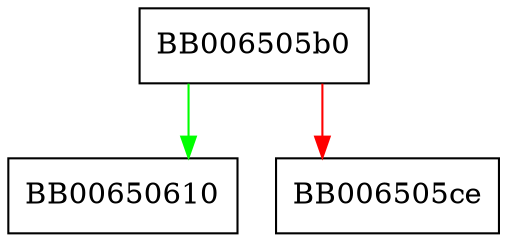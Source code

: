 digraph TS_RESP_CTX_set_signer_cert {
  node [shape="box"];
  graph [splines=ortho];
  BB006505b0 -> BB00650610 [color="green"];
  BB006505b0 -> BB006505ce [color="red"];
}
